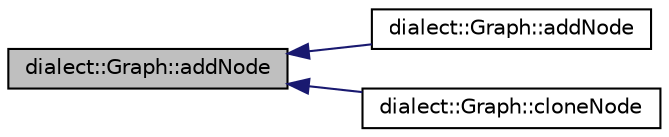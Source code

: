 digraph "dialect::Graph::addNode"
{
  edge [fontname="Helvetica",fontsize="10",labelfontname="Helvetica",labelfontsize="10"];
  node [fontname="Helvetica",fontsize="10",shape=record];
  rankdir="LR";
  Node22 [label="dialect::Graph::addNode",height=0.2,width=0.4,color="black", fillcolor="grey75", style="filled", fontcolor="black"];
  Node22 -> Node23 [dir="back",color="midnightblue",fontsize="10",style="solid",fontname="Helvetica"];
  Node23 [label="dialect::Graph::addNode",height=0.2,width=0.4,color="black", fillcolor="white", style="filled",URL="$classdialect_1_1Graph.html#a8a1dddeee08eea1f377942ee8ef32c1f",tooltip="Add a new Node to this Graph, setting dimensions. "];
  Node22 -> Node24 [dir="back",color="midnightblue",fontsize="10",style="solid",fontname="Helvetica"];
  Node24 [label="dialect::Graph::cloneNode",height=0.2,width=0.4,color="black", fillcolor="white", style="filled",URL="$classdialect_1_1Graph.html#abe075fe42c69ec92fc4ab945267bdaa9",tooltip="Clone a node completely. There will be as many copies of the original node as it had edges..."];
}
